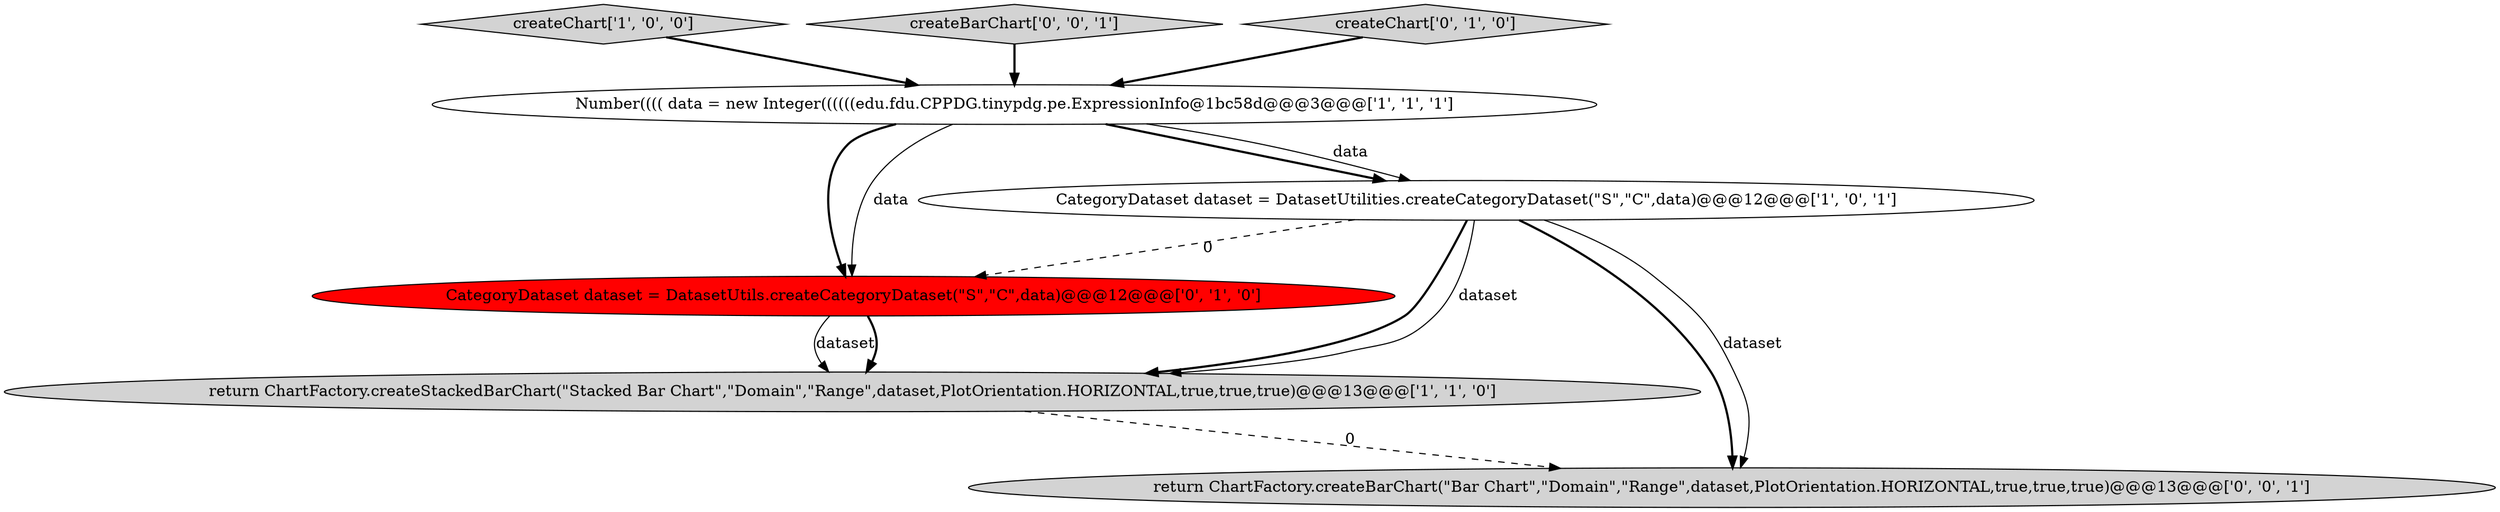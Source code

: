 digraph {
2 [style = filled, label = "createChart['1', '0', '0']", fillcolor = lightgray, shape = diamond image = "AAA0AAABBB1BBB"];
6 [style = filled, label = "createBarChart['0', '0', '1']", fillcolor = lightgray, shape = diamond image = "AAA0AAABBB3BBB"];
3 [style = filled, label = "Number(((( data = new Integer((((((edu.fdu.CPPDG.tinypdg.pe.ExpressionInfo@1bc58d@@@3@@@['1', '1', '1']", fillcolor = white, shape = ellipse image = "AAA0AAABBB1BBB"];
5 [style = filled, label = "CategoryDataset dataset = DatasetUtils.createCategoryDataset(\"S\",\"C\",data)@@@12@@@['0', '1', '0']", fillcolor = red, shape = ellipse image = "AAA1AAABBB2BBB"];
0 [style = filled, label = "return ChartFactory.createStackedBarChart(\"Stacked Bar Chart\",\"Domain\",\"Range\",dataset,PlotOrientation.HORIZONTAL,true,true,true)@@@13@@@['1', '1', '0']", fillcolor = lightgray, shape = ellipse image = "AAA0AAABBB1BBB"];
7 [style = filled, label = "return ChartFactory.createBarChart(\"Bar Chart\",\"Domain\",\"Range\",dataset,PlotOrientation.HORIZONTAL,true,true,true)@@@13@@@['0', '0', '1']", fillcolor = lightgray, shape = ellipse image = "AAA0AAABBB3BBB"];
1 [style = filled, label = "CategoryDataset dataset = DatasetUtilities.createCategoryDataset(\"S\",\"C\",data)@@@12@@@['1', '0', '1']", fillcolor = white, shape = ellipse image = "AAA0AAABBB1BBB"];
4 [style = filled, label = "createChart['0', '1', '0']", fillcolor = lightgray, shape = diamond image = "AAA0AAABBB2BBB"];
6->3 [style = bold, label=""];
4->3 [style = bold, label=""];
3->5 [style = bold, label=""];
5->0 [style = solid, label="dataset"];
1->0 [style = bold, label=""];
1->5 [style = dashed, label="0"];
3->1 [style = bold, label=""];
5->0 [style = bold, label=""];
0->7 [style = dashed, label="0"];
3->1 [style = solid, label="data"];
1->7 [style = bold, label=""];
1->0 [style = solid, label="dataset"];
2->3 [style = bold, label=""];
1->7 [style = solid, label="dataset"];
3->5 [style = solid, label="data"];
}
